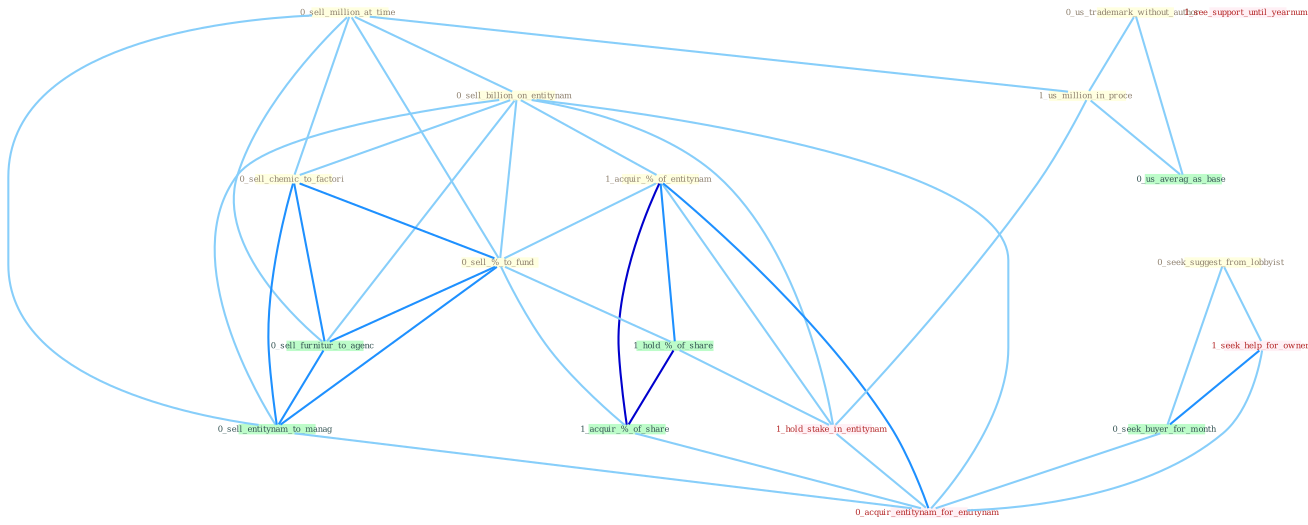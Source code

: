Graph G{ 
    node
    [shape=polygon,style=filled,width=.5,height=.06,color="#BDFCC9",fixedsize=true,fontsize=4,
    fontcolor="#2f4f4f"];
    {node
    [color="#ffffe0", fontcolor="#8b7d6b"] "0_sell_million_at_time " "0_sell_billion_on_entitynam " "0_us_trademark_without_author " "1_acquir_%_of_entitynam " "1_us_million_in_proce " "0_sell_chemic_to_factori " "0_seek_suggest_from_lobbyist " "0_sell_%_to_fund "}
{node [color="#fff0f5", fontcolor="#b22222"] "1_hold_stake_in_entitynam " "1_seek_help_for_owner " "1_see_support_until_yearnum " "0_acquir_entitynam_for_entitynam "}
edge [color="#B0E2FF"];

	"0_sell_million_at_time " -- "0_sell_billion_on_entitynam " [w="1", color="#87cefa" ];
	"0_sell_million_at_time " -- "1_us_million_in_proce " [w="1", color="#87cefa" ];
	"0_sell_million_at_time " -- "0_sell_chemic_to_factori " [w="1", color="#87cefa" ];
	"0_sell_million_at_time " -- "0_sell_%_to_fund " [w="1", color="#87cefa" ];
	"0_sell_million_at_time " -- "0_sell_furnitur_to_agenc " [w="1", color="#87cefa" ];
	"0_sell_million_at_time " -- "0_sell_entitynam_to_manag " [w="1", color="#87cefa" ];
	"0_sell_billion_on_entitynam " -- "1_acquir_%_of_entitynam " [w="1", color="#87cefa" ];
	"0_sell_billion_on_entitynam " -- "0_sell_chemic_to_factori " [w="1", color="#87cefa" ];
	"0_sell_billion_on_entitynam " -- "0_sell_%_to_fund " [w="1", color="#87cefa" ];
	"0_sell_billion_on_entitynam " -- "1_hold_stake_in_entitynam " [w="1", color="#87cefa" ];
	"0_sell_billion_on_entitynam " -- "0_sell_furnitur_to_agenc " [w="1", color="#87cefa" ];
	"0_sell_billion_on_entitynam " -- "0_sell_entitynam_to_manag " [w="1", color="#87cefa" ];
	"0_sell_billion_on_entitynam " -- "0_acquir_entitynam_for_entitynam " [w="1", color="#87cefa" ];
	"0_us_trademark_without_author " -- "1_us_million_in_proce " [w="1", color="#87cefa" ];
	"0_us_trademark_without_author " -- "0_us_averag_as_base " [w="1", color="#87cefa" ];
	"1_acquir_%_of_entitynam " -- "0_sell_%_to_fund " [w="1", color="#87cefa" ];
	"1_acquir_%_of_entitynam " -- "1_hold_%_of_share " [w="2", color="#1e90ff" , len=0.8];
	"1_acquir_%_of_entitynam " -- "1_hold_stake_in_entitynam " [w="1", color="#87cefa" ];
	"1_acquir_%_of_entitynam " -- "1_acquir_%_of_share " [w="3", color="#0000cd" , len=0.6];
	"1_acquir_%_of_entitynam " -- "0_acquir_entitynam_for_entitynam " [w="2", color="#1e90ff" , len=0.8];
	"1_us_million_in_proce " -- "1_hold_stake_in_entitynam " [w="1", color="#87cefa" ];
	"1_us_million_in_proce " -- "0_us_averag_as_base " [w="1", color="#87cefa" ];
	"0_sell_chemic_to_factori " -- "0_sell_%_to_fund " [w="2", color="#1e90ff" , len=0.8];
	"0_sell_chemic_to_factori " -- "0_sell_furnitur_to_agenc " [w="2", color="#1e90ff" , len=0.8];
	"0_sell_chemic_to_factori " -- "0_sell_entitynam_to_manag " [w="2", color="#1e90ff" , len=0.8];
	"0_seek_suggest_from_lobbyist " -- "1_seek_help_for_owner " [w="1", color="#87cefa" ];
	"0_seek_suggest_from_lobbyist " -- "0_seek_buyer_for_month " [w="1", color="#87cefa" ];
	"0_sell_%_to_fund " -- "1_hold_%_of_share " [w="1", color="#87cefa" ];
	"0_sell_%_to_fund " -- "1_acquir_%_of_share " [w="1", color="#87cefa" ];
	"0_sell_%_to_fund " -- "0_sell_furnitur_to_agenc " [w="2", color="#1e90ff" , len=0.8];
	"0_sell_%_to_fund " -- "0_sell_entitynam_to_manag " [w="2", color="#1e90ff" , len=0.8];
	"1_hold_%_of_share " -- "1_hold_stake_in_entitynam " [w="1", color="#87cefa" ];
	"1_hold_%_of_share " -- "1_acquir_%_of_share " [w="3", color="#0000cd" , len=0.6];
	"1_hold_stake_in_entitynam " -- "0_acquir_entitynam_for_entitynam " [w="1", color="#87cefa" ];
	"1_seek_help_for_owner " -- "0_seek_buyer_for_month " [w="2", color="#1e90ff" , len=0.8];
	"1_seek_help_for_owner " -- "0_acquir_entitynam_for_entitynam " [w="1", color="#87cefa" ];
	"0_seek_buyer_for_month " -- "0_acquir_entitynam_for_entitynam " [w="1", color="#87cefa" ];
	"1_acquir_%_of_share " -- "0_acquir_entitynam_for_entitynam " [w="1", color="#87cefa" ];
	"0_sell_furnitur_to_agenc " -- "0_sell_entitynam_to_manag " [w="2", color="#1e90ff" , len=0.8];
	"0_sell_entitynam_to_manag " -- "0_acquir_entitynam_for_entitynam " [w="1", color="#87cefa" ];
}